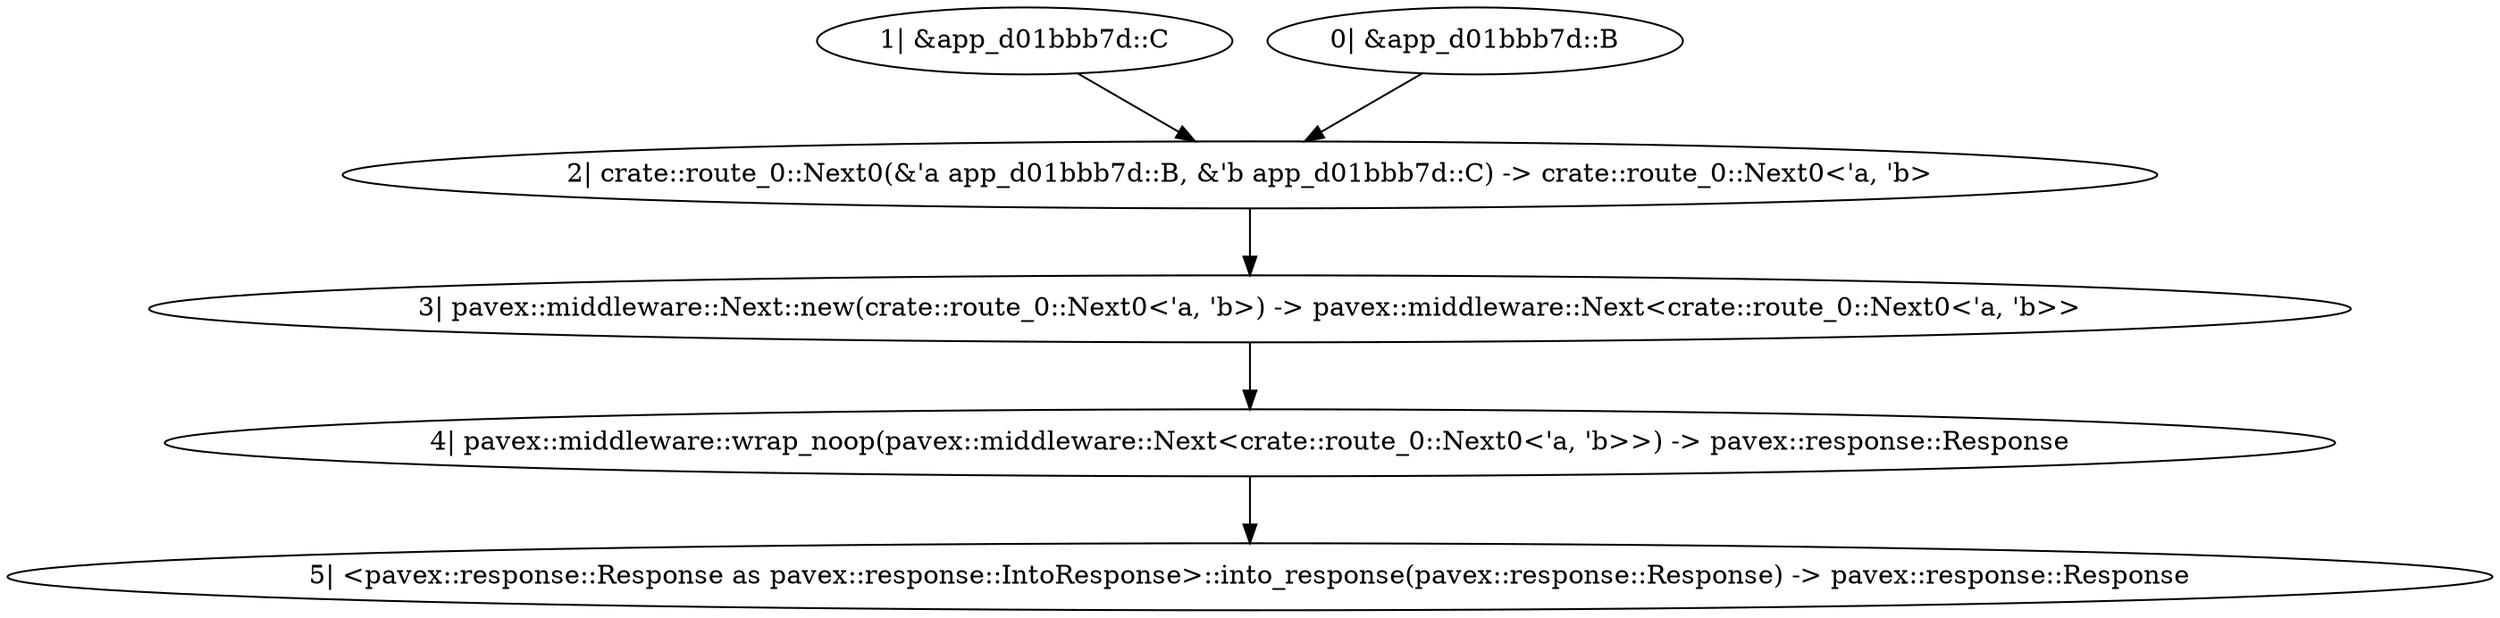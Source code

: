 digraph "GET / - 0" {
    0 [ label = "4| pavex::middleware::wrap_noop(pavex::middleware::Next<crate::route_0::Next0<'a, 'b>>) -> pavex::response::Response"]
    1 [ label = "3| pavex::middleware::Next::new(crate::route_0::Next0<'a, 'b>) -> pavex::middleware::Next<crate::route_0::Next0<'a, 'b>>"]
    2 [ label = "2| crate::route_0::Next0(&'a app_d01bbb7d::B, &'b app_d01bbb7d::C) -> crate::route_0::Next0<'a, 'b>"]
    3 [ label = "1| &app_d01bbb7d::C"]
    5 [ label = "5| <pavex::response::Response as pavex::response::IntoResponse>::into_response(pavex::response::Response) -> pavex::response::Response"]
    6 [ label = "0| &app_d01bbb7d::B"]
    1 -> 0 [ ]
    2 -> 1 [ ]
    3 -> 2 [ ]
    0 -> 5 [ ]
    6 -> 2 [ ]
}

digraph "GET / - 1" {
    0 [ label = "2| app_d01bbb7d::handler(&app_d01bbb7d::C, &app_d01bbb7d::B) -> pavex::response::Response"]
    1 [ label = "1| &app_d01bbb7d::B"]
    3 [ label = "3| <pavex::response::Response as pavex::response::IntoResponse>::into_response(pavex::response::Response) -> pavex::response::Response"]
    4 [ label = "0| &app_d01bbb7d::C"]
    1 -> 0 [ ]
    0 -> 3 [ ]
    4 -> 0 [ ]
}

digraph "* / - 0" {
    0 [ label = "3| pavex::middleware::wrap_noop(pavex::middleware::Next<crate::route_1::Next0<'a>>) -> pavex::response::Response"]
    1 [ label = "2| pavex::middleware::Next::new(crate::route_1::Next0<'a>) -> pavex::middleware::Next<crate::route_1::Next0<'a>>"]
    2 [ label = "1| crate::route_1::Next0(&'a pavex::router::AllowedMethods) -> crate::route_1::Next0<'a>"]
    4 [ label = "4| <pavex::response::Response as pavex::response::IntoResponse>::into_response(pavex::response::Response) -> pavex::response::Response"]
    5 [ label = "0| &pavex::router::AllowedMethods"]
    1 -> 0 [ ]
    2 -> 1 [ ]
    0 -> 4 [ ]
    5 -> 2 [ ]
}

digraph "* / - 1" {
    0 [ label = "1| pavex::router::default_fallback(&pavex::router::AllowedMethods) -> pavex::response::Response"]
    2 [ label = "2| <pavex::response::Response as pavex::response::IntoResponse>::into_response(pavex::response::Response) -> pavex::response::Response"]
    3 [ label = "0| &pavex::router::AllowedMethods"]
    0 -> 2 [ ]
    3 -> 0 [ ]
}

digraph app_state {
    0 [ label = "14| crate::ApplicationState(app_d01bbb7d::C, app_d01bbb7d::B) -> crate::ApplicationState"]
    1 [ label = "13| core::prelude::rust_2015::Result<app_d01bbb7d::C, pavex::Error> -> app_d01bbb7d::C"]
    2 [ label = "7| app_d01bbb7d::b(app_d01bbb7d::A) -> app_d01bbb7d::B"]
    3 [ label = "2| core::prelude::rust_2015::Result<app_d01bbb7d::A, pavex::Error> -> app_d01bbb7d::A"]
    4 [ label = "0| app_d01bbb7d::a() -> core::prelude::rust_2015::Result<app_d01bbb7d::A, pavex::Error>"]
    5 [ label = "8| app_d01bbb7d::c(app_d01bbb7d::A) -> core::prelude::rust_2015::Result<app_d01bbb7d::C, pavex::Error>"]
    6 [ label = "15| core::result::Result::Ok(crate::ApplicationState) -> core::result::Result<crate::ApplicationState, crate::ApplicationStateError>"]
    7 [ label = "3| core::prelude::rust_2015::Result<app_d01bbb7d::A, pavex::Error> -> pavex::Error"]
    8 [ label = "10| core::prelude::rust_2015::Result<app_d01bbb7d::C, pavex::Error> -> pavex::Error"]
    9 [ label = "4| crate::ApplicationStateError::A(pavex::Error) -> crate::ApplicationStateError"]
    10 [ label = "11| crate::ApplicationStateError::C(pavex::Error) -> crate::ApplicationStateError"]
    11 [ label = "5| core::result::Result::Err(crate::ApplicationStateError) -> core::result::Result<crate::ApplicationState, crate::ApplicationStateError>"]
    12 [ label = "12| core::result::Result::Err(crate::ApplicationStateError) -> core::result::Result<crate::ApplicationState, crate::ApplicationStateError>"]
    13 [ label = "1| `match`"]
    14 [ label = "9| `match`"]
    15 [ label = "6| <app_d01bbb7d::A as core::clone::Clone>::clone(&app_d01bbb7d::A) -> app_d01bbb7d::A"]
    2 -> 0 [ ]
    13 -> 7 [ ]
    1 -> 0 [ ]
    14 -> 8 [ ]
    3 -> 5 [ ]
    14 -> 1 [ ]
    13 -> 3 [ ]
    0 -> 6 [ ]
    8 -> 10 [ ]
    7 -> 9 [ ]
    10 -> 12 [ ]
    9 -> 11 [ ]
    4 -> 13 [ ]
    5 -> 14 [ ]
    3 -> 15 [ label = "&"]
    15 -> 2 [ ]
}
